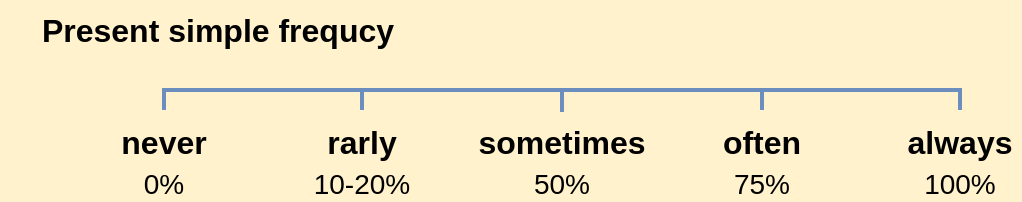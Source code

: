 <mxfile version="22.0.5" type="github">
  <diagram name="第 1 页" id="JAwsaHjkYCwxBetElqYL">
    <mxGraphModel dx="1420" dy="754" grid="1" gridSize="10" guides="1" tooltips="1" connect="1" arrows="1" fold="1" page="1" pageScale="1" pageWidth="827" pageHeight="1169" background="#FFF2CC" math="0" shadow="0">
      <root>
        <mxCell id="0" />
        <mxCell id="1" parent="0" />
        <mxCell id="t8-98j5JI67h9mpbq_v_-19" value="" style="line;strokeWidth=2;html=1;fillColor=#dae8fc;strokeColor=#6c8ebf;" parent="1" vertex="1">
          <mxGeometry x="81" y="50" width="400" height="10" as="geometry" />
        </mxCell>
        <mxCell id="t8-98j5JI67h9mpbq_v_-20" value="" style="line;strokeWidth=2;html=1;direction=south;fillColor=#dae8fc;strokeColor=#6c8ebf;" parent="1" vertex="1">
          <mxGeometry x="276" y="56" width="10" height="10" as="geometry" />
        </mxCell>
        <mxCell id="t8-98j5JI67h9mpbq_v_-23" value="" style="line;strokeWidth=2;html=1;direction=south;fillColor=#dae8fc;strokeColor=#6c8ebf;" parent="1" vertex="1">
          <mxGeometry x="77" y="55" width="10" height="10" as="geometry" />
        </mxCell>
        <mxCell id="t8-98j5JI67h9mpbq_v_-24" value="" style="line;strokeWidth=2;html=1;direction=south;fillColor=#dae8fc;strokeColor=#6c8ebf;" parent="1" vertex="1">
          <mxGeometry x="475" y="55" width="10" height="10" as="geometry" />
        </mxCell>
        <mxCell id="t8-98j5JI67h9mpbq_v_-25" value="" style="line;strokeWidth=2;html=1;direction=south;fillColor=#dae8fc;strokeColor=#6c8ebf;" parent="1" vertex="1">
          <mxGeometry x="176" y="55" width="10" height="10" as="geometry" />
        </mxCell>
        <mxCell id="t8-98j5JI67h9mpbq_v_-26" value="" style="line;strokeWidth=2;html=1;direction=south;fillColor=#dae8fc;strokeColor=#6c8ebf;" parent="1" vertex="1">
          <mxGeometry x="376" y="55" width="10" height="10" as="geometry" />
        </mxCell>
        <mxCell id="n9rXuOnpxgfsq5Jo4rCl-1" value="never&lt;br style=&quot;font-size: 16px;&quot;&gt;&lt;span style=&quot;font-weight: normal;&quot;&gt;&lt;font style=&quot;font-size: 14px;&quot;&gt;0%&lt;/font&gt;&lt;/span&gt;" style="text;html=1;strokeColor=none;fillColor=none;align=center;verticalAlign=middle;whiteSpace=wrap;rounded=0;fontSize=16;fontStyle=1" parent="1" vertex="1">
          <mxGeometry x="52" y="76" width="60" height="30" as="geometry" />
        </mxCell>
        <mxCell id="n9rXuOnpxgfsq5Jo4rCl-2" value="sometimes&lt;br style=&quot;font-size: 16px;&quot;&gt;&lt;span style=&quot;font-weight: normal;&quot;&gt;&lt;font style=&quot;font-size: 14px;&quot;&gt;50%&lt;/font&gt;&lt;/span&gt;" style="text;html=1;strokeColor=none;fillColor=none;align=center;verticalAlign=middle;whiteSpace=wrap;rounded=0;fontSize=16;fontStyle=1" parent="1" vertex="1">
          <mxGeometry x="251" y="76" width="60" height="30" as="geometry" />
        </mxCell>
        <mxCell id="n9rXuOnpxgfsq5Jo4rCl-3" value="always&lt;br style=&quot;font-size: 16px;&quot;&gt;&lt;font style=&quot;font-size: 14px; font-weight: normal;&quot;&gt;100%&lt;/font&gt;" style="text;html=1;strokeColor=none;fillColor=none;align=center;verticalAlign=middle;whiteSpace=wrap;rounded=0;fontSize=16;fontStyle=1" parent="1" vertex="1">
          <mxGeometry x="450" y="76" width="60" height="30" as="geometry" />
        </mxCell>
        <mxCell id="n9rXuOnpxgfsq5Jo4rCl-4" value="often&lt;br style=&quot;font-size: 16px;&quot;&gt;&lt;font style=&quot;font-size: 14px; font-weight: normal;&quot;&gt;75%&lt;/font&gt;" style="text;html=1;strokeColor=none;fillColor=none;align=center;verticalAlign=middle;whiteSpace=wrap;rounded=0;fontSize=16;fontStyle=1" parent="1" vertex="1">
          <mxGeometry x="351" y="76" width="60" height="30" as="geometry" />
        </mxCell>
        <mxCell id="n9rXuOnpxgfsq5Jo4rCl-5" value="rarly&lt;br style=&quot;font-size: 16px;&quot;&gt;&lt;span style=&quot;font-weight: normal;&quot;&gt;&lt;font style=&quot;font-size: 14px;&quot;&gt;10-20%&lt;/font&gt;&lt;/span&gt;" style="text;html=1;strokeColor=none;fillColor=none;align=center;verticalAlign=middle;whiteSpace=wrap;rounded=0;fontSize=16;fontStyle=1" parent="1" vertex="1">
          <mxGeometry x="151" y="76" width="60" height="30" as="geometry" />
        </mxCell>
        <mxCell id="W520HJDZtgVXIVuCcbaI-1" value="Present simple frequcy" style="text;html=1;strokeColor=none;fillColor=none;align=center;verticalAlign=middle;whiteSpace=wrap;rounded=0;fontSize=16;fontStyle=1" parent="1" vertex="1">
          <mxGeometry y="10" width="218" height="30" as="geometry" />
        </mxCell>
      </root>
    </mxGraphModel>
  </diagram>
</mxfile>
